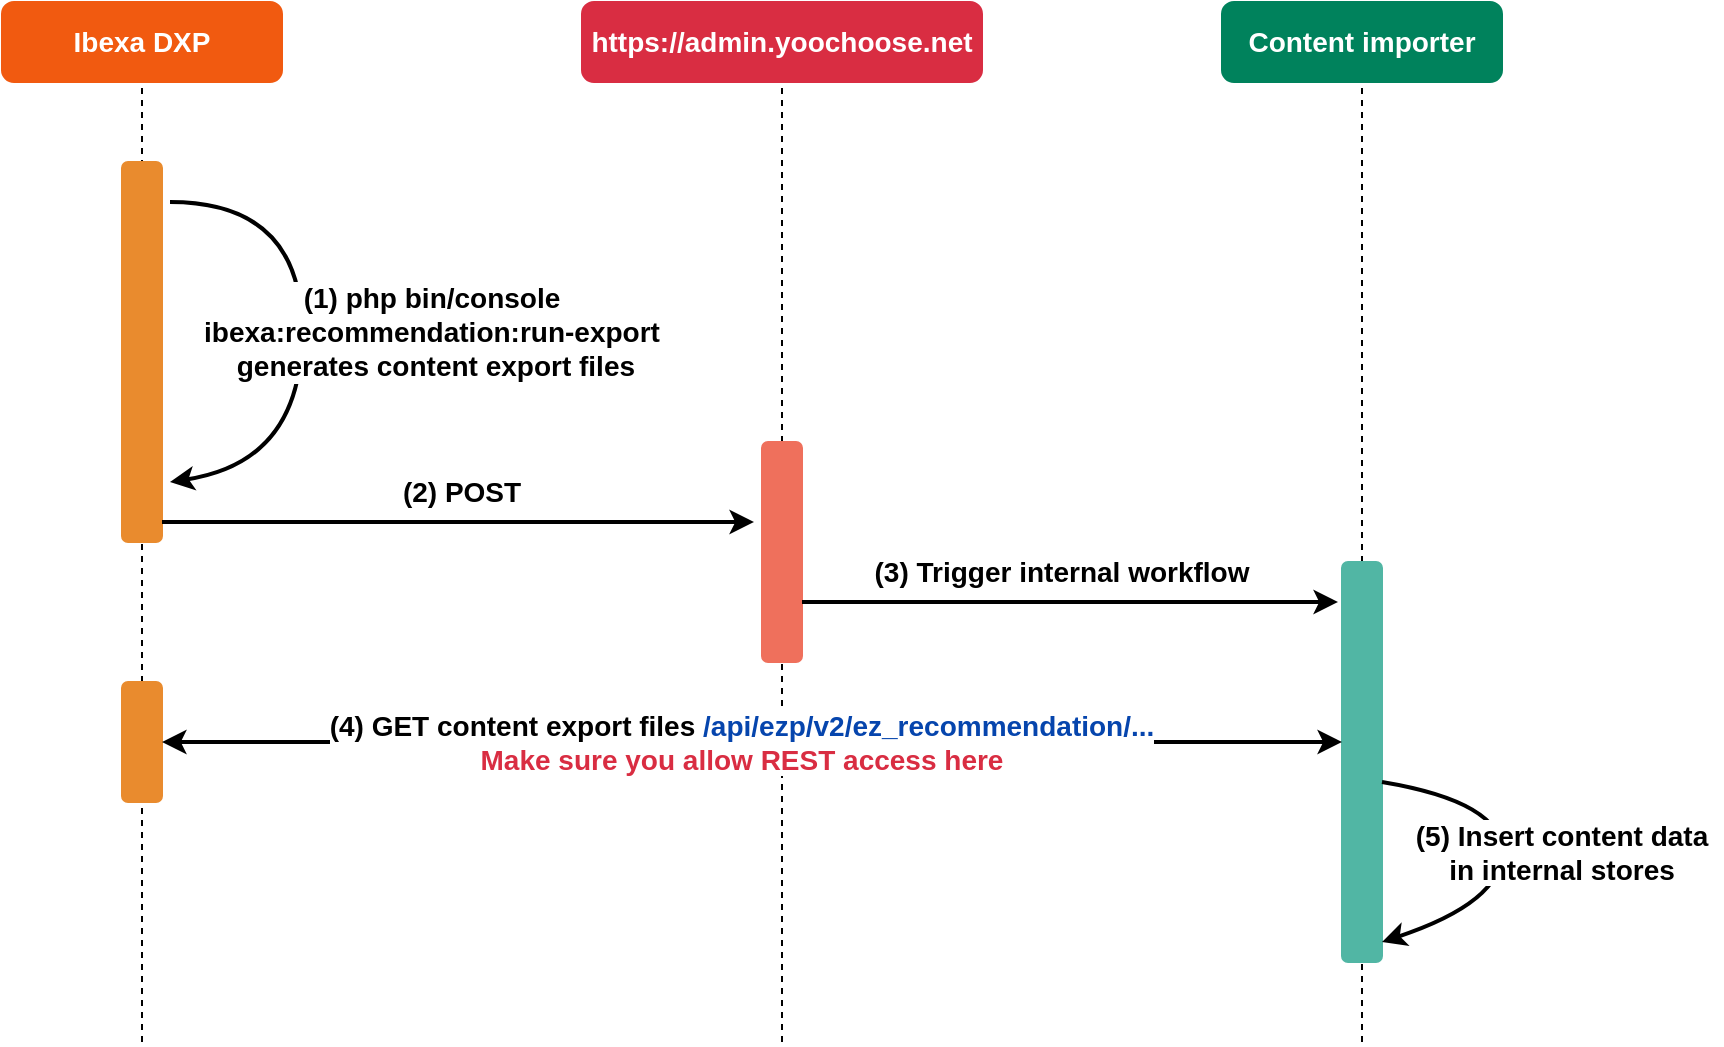 <mxfile version="21.7.5" type="device">
  <diagram id="Jn93XvOcXpL5n0wz-saM" name="Page-1">
    <mxGraphModel dx="1306" dy="796" grid="1" gridSize="10" guides="1" tooltips="1" connect="1" arrows="1" fold="1" page="1" pageScale="1" pageWidth="827" pageHeight="1169" math="0" shadow="0">
      <root>
        <mxCell id="0" />
        <mxCell id="1" parent="0" />
        <mxCell id="BB4YFt9Br8dfE5DzK1bF-1" value="Ibexa DXP" style="rounded=1;whiteSpace=wrap;html=1;fontSize=14;fontStyle=1;fillColor=#f15a10;strokeColor=#f15a10;fontColor=#FFFFFF;" parent="1" vertex="1">
          <mxGeometry x="30" y="40" width="140" height="40" as="geometry" />
        </mxCell>
        <mxCell id="BB4YFt9Br8dfE5DzK1bF-2" value="&lt;font style=&quot;font-size: 14px&quot;&gt;https://admin.yoochoose.net&lt;/font&gt;" style="rounded=1;whiteSpace=wrap;html=1;fontSize=14;fontStyle=1;fillColor=#d92d42;strokeColor=#d92d42;fontColor=#FFFFFF;" parent="1" vertex="1">
          <mxGeometry x="320" y="40" width="200" height="40" as="geometry" />
        </mxCell>
        <mxCell id="BB4YFt9Br8dfE5DzK1bF-3" value="Content importer" style="rounded=1;whiteSpace=wrap;html=1;fontSize=14;fontStyle=1;fillColor=#00825c;strokeColor=#00825c;fontColor=#FFFFFF;" parent="1" vertex="1">
          <mxGeometry x="640" y="40" width="140" height="40" as="geometry" />
        </mxCell>
        <mxCell id="BB4YFt9Br8dfE5DzK1bF-4" value="" style="endArrow=none;dashed=1;html=1;" parent="1" source="BB4YFt9Br8dfE5DzK1bF-15" edge="1">
          <mxGeometry width="50" height="50" relative="1" as="geometry">
            <mxPoint x="100" y="560" as="sourcePoint" />
            <mxPoint x="100" y="80" as="targetPoint" />
          </mxGeometry>
        </mxCell>
        <mxCell id="BB4YFt9Br8dfE5DzK1bF-5" value="" style="endArrow=none;dashed=1;html=1;" parent="1" source="BB4YFt9Br8dfE5DzK1bF-10" edge="1">
          <mxGeometry width="50" height="50" relative="1" as="geometry">
            <mxPoint x="420" y="560" as="sourcePoint" />
            <mxPoint x="420" y="80" as="targetPoint" />
          </mxGeometry>
        </mxCell>
        <mxCell id="BB4YFt9Br8dfE5DzK1bF-6" value="" style="endArrow=none;dashed=1;html=1;entryX=0.5;entryY=1;" parent="1" source="BB4YFt9Br8dfE5DzK1bF-12" target="BB4YFt9Br8dfE5DzK1bF-3" edge="1">
          <mxGeometry width="50" height="50" relative="1" as="geometry">
            <mxPoint x="710" y="560" as="sourcePoint" />
            <mxPoint x="710" y="80" as="targetPoint" />
            <Array as="points">
              <mxPoint x="710" y="200" />
            </Array>
          </mxGeometry>
        </mxCell>
        <mxCell id="BB4YFt9Br8dfE5DzK1bF-7" value="" style="rounded=1;whiteSpace=wrap;html=1;fillColor=#e98b2e;strokeColor=#e98b2e;" parent="1" vertex="1">
          <mxGeometry x="90" y="120" width="20" height="190" as="geometry" />
        </mxCell>
        <mxCell id="BB4YFt9Br8dfE5DzK1bF-8" value="" style="curved=1;endArrow=classic;html=1;entryX=1.2;entryY=0.842;entryPerimeter=0;strokeWidth=2;" parent="1" target="BB4YFt9Br8dfE5DzK1bF-7" edge="1">
          <mxGeometry width="50" height="50" relative="1" as="geometry">
            <mxPoint x="114" y="140" as="sourcePoint" />
            <mxPoint x="160" y="80" as="targetPoint" />
            <Array as="points">
              <mxPoint x="180" y="140" />
              <mxPoint x="180" y="270" />
            </Array>
          </mxGeometry>
        </mxCell>
        <mxCell id="BB4YFt9Br8dfE5DzK1bF-9" value="" style="endArrow=classic;html=1;strokeWidth=2;entryX=-0.2;entryY=0.364;entryPerimeter=0;" parent="1" target="BB4YFt9Br8dfE5DzK1bF-10" edge="1">
          <mxGeometry width="50" height="50" relative="1" as="geometry">
            <mxPoint x="110" y="300" as="sourcePoint" />
            <mxPoint x="400" y="300" as="targetPoint" />
          </mxGeometry>
        </mxCell>
        <mxCell id="BB4YFt9Br8dfE5DzK1bF-10" value="" style="rounded=1;whiteSpace=wrap;html=1;fillColor=#EF705C;strokeColor=#EF705C;" parent="1" vertex="1">
          <mxGeometry x="410" y="260" width="20" height="110" as="geometry" />
        </mxCell>
        <mxCell id="BB4YFt9Br8dfE5DzK1bF-11" value="" style="endArrow=none;dashed=1;html=1;" parent="1" target="BB4YFt9Br8dfE5DzK1bF-10" edge="1">
          <mxGeometry width="50" height="50" relative="1" as="geometry">
            <mxPoint x="420" y="560" as="sourcePoint" />
            <mxPoint x="420" y="80" as="targetPoint" />
          </mxGeometry>
        </mxCell>
        <mxCell id="BB4YFt9Br8dfE5DzK1bF-12" value="" style="rounded=1;whiteSpace=wrap;html=1;fillColor=#51B6A4;strokeColor=#51B6A4;" parent="1" vertex="1">
          <mxGeometry x="700" y="320" width="20" height="200" as="geometry" />
        </mxCell>
        <mxCell id="BB4YFt9Br8dfE5DzK1bF-13" value="" style="endArrow=none;dashed=1;html=1;entryX=0.5;entryY=1;" parent="1" target="BB4YFt9Br8dfE5DzK1bF-12" edge="1">
          <mxGeometry width="50" height="50" relative="1" as="geometry">
            <mxPoint x="710" y="560" as="sourcePoint" />
            <mxPoint x="710" y="80" as="targetPoint" />
          </mxGeometry>
        </mxCell>
        <mxCell id="BB4YFt9Br8dfE5DzK1bF-14" value="" style="curved=1;endArrow=classic;html=1;entryX=1;entryY=0.95;entryPerimeter=0;strokeWidth=2;" parent="1" target="BB4YFt9Br8dfE5DzK1bF-12" edge="1">
          <mxGeometry width="50" height="50" relative="1" as="geometry">
            <mxPoint x="720" y="430" as="sourcePoint" />
            <mxPoint x="720" y="560" as="targetPoint" />
            <Array as="points">
              <mxPoint x="780" y="440" />
              <mxPoint x="780" y="490" />
            </Array>
          </mxGeometry>
        </mxCell>
        <mxCell id="BB4YFt9Br8dfE5DzK1bF-15" value="" style="rounded=1;whiteSpace=wrap;html=1;fillColor=#e98b2e;strokeColor=#e98b2e;" parent="1" vertex="1">
          <mxGeometry x="90" y="380" width="20" height="60" as="geometry" />
        </mxCell>
        <mxCell id="BB4YFt9Br8dfE5DzK1bF-16" value="" style="endArrow=none;dashed=1;html=1;" parent="1" target="BB4YFt9Br8dfE5DzK1bF-15" edge="1">
          <mxGeometry width="50" height="50" relative="1" as="geometry">
            <mxPoint x="100" y="560" as="sourcePoint" />
            <mxPoint x="100" y="80" as="targetPoint" />
          </mxGeometry>
        </mxCell>
        <mxCell id="BB4YFt9Br8dfE5DzK1bF-17" value="" style="endArrow=classic;html=1;strokeWidth=2;" parent="1" edge="1">
          <mxGeometry width="50" height="50" relative="1" as="geometry">
            <mxPoint x="280" y="410" as="sourcePoint" />
            <mxPoint x="110" y="410" as="targetPoint" />
          </mxGeometry>
        </mxCell>
        <mxCell id="BB4YFt9Br8dfE5DzK1bF-18" value="" style="endArrow=classic;html=1;strokeWidth=2;entryX=0;entryY=0.45;entryPerimeter=0;" parent="1" target="BB4YFt9Br8dfE5DzK1bF-12" edge="1">
          <mxGeometry width="50" height="50" relative="1" as="geometry">
            <mxPoint x="280" y="410" as="sourcePoint" />
            <mxPoint x="520" y="360" as="targetPoint" />
          </mxGeometry>
        </mxCell>
        <mxCell id="BB4YFt9Br8dfE5DzK1bF-19" value="" style="endArrow=classic;html=1;strokeWidth=2;entryX=-0.1;entryY=0.1;entryPerimeter=0;" parent="1" target="BB4YFt9Br8dfE5DzK1bF-12" edge="1">
          <mxGeometry width="50" height="50" relative="1" as="geometry">
            <mxPoint x="430" y="340" as="sourcePoint" />
            <mxPoint x="480" y="290" as="targetPoint" />
          </mxGeometry>
        </mxCell>
        <mxCell id="BB4YFt9Br8dfE5DzK1bF-20" value="&lt;font&gt;&lt;b&gt;(1)&amp;nbsp;php bin/console ibexa:recommendation:run-export&lt;/b&gt;&lt;br&gt;&lt;b&gt;&amp;nbsp;generates content export files&lt;/b&gt;&lt;/font&gt;" style="text;html=1;strokeColor=none;fillColor=none;align=center;verticalAlign=middle;whiteSpace=wrap;rounded=0;fontSize=14;labelBackgroundColor=#ffffff;" parent="1" vertex="1">
          <mxGeometry x="110" y="170" width="270" height="70" as="geometry" />
        </mxCell>
        <mxCell id="BB4YFt9Br8dfE5DzK1bF-21" value="(2) POST" style="text;html=1;strokeColor=none;fillColor=none;align=center;verticalAlign=middle;whiteSpace=wrap;rounded=0;labelBackgroundColor=#ffffff;fontSize=14;fontStyle=1" parent="1" vertex="1">
          <mxGeometry x="130" y="270" width="260" height="30" as="geometry" />
        </mxCell>
        <mxCell id="BB4YFt9Br8dfE5DzK1bF-22" value="(3) Trigger internal workflow" style="text;html=1;strokeColor=none;fillColor=none;align=center;verticalAlign=middle;whiteSpace=wrap;rounded=0;labelBackgroundColor=#ffffff;fontSize=14;fontStyle=1" parent="1" vertex="1">
          <mxGeometry x="430" y="315" width="260" height="20" as="geometry" />
        </mxCell>
        <mxCell id="BB4YFt9Br8dfE5DzK1bF-23" value="(5) Insert content data in internal stores" style="text;html=1;strokeColor=none;fillColor=none;align=center;verticalAlign=middle;whiteSpace=wrap;rounded=0;labelBackgroundColor=#ffffff;fontSize=14;fontStyle=1" parent="1" vertex="1">
          <mxGeometry x="730" y="420" width="160" height="90" as="geometry" />
        </mxCell>
        <mxCell id="BB4YFt9Br8dfE5DzK1bF-24" value="(4) GET content export files &lt;font color=&quot;#0645ad&quot;&gt;/api/ezp/v2/ez_recommendation/...&lt;/font&gt;&lt;br&gt;&lt;font color=&quot;#d92d42&quot;&gt;Make sure you allow REST access here&lt;/font&gt;" style="text;html=1;strokeColor=none;fillColor=none;align=center;verticalAlign=middle;whiteSpace=wrap;rounded=0;labelBackgroundColor=#ffffff;fontSize=14;fontStyle=1" parent="1" vertex="1">
          <mxGeometry x="150" y="380" width="500" height="60" as="geometry" />
        </mxCell>
      </root>
    </mxGraphModel>
  </diagram>
</mxfile>
